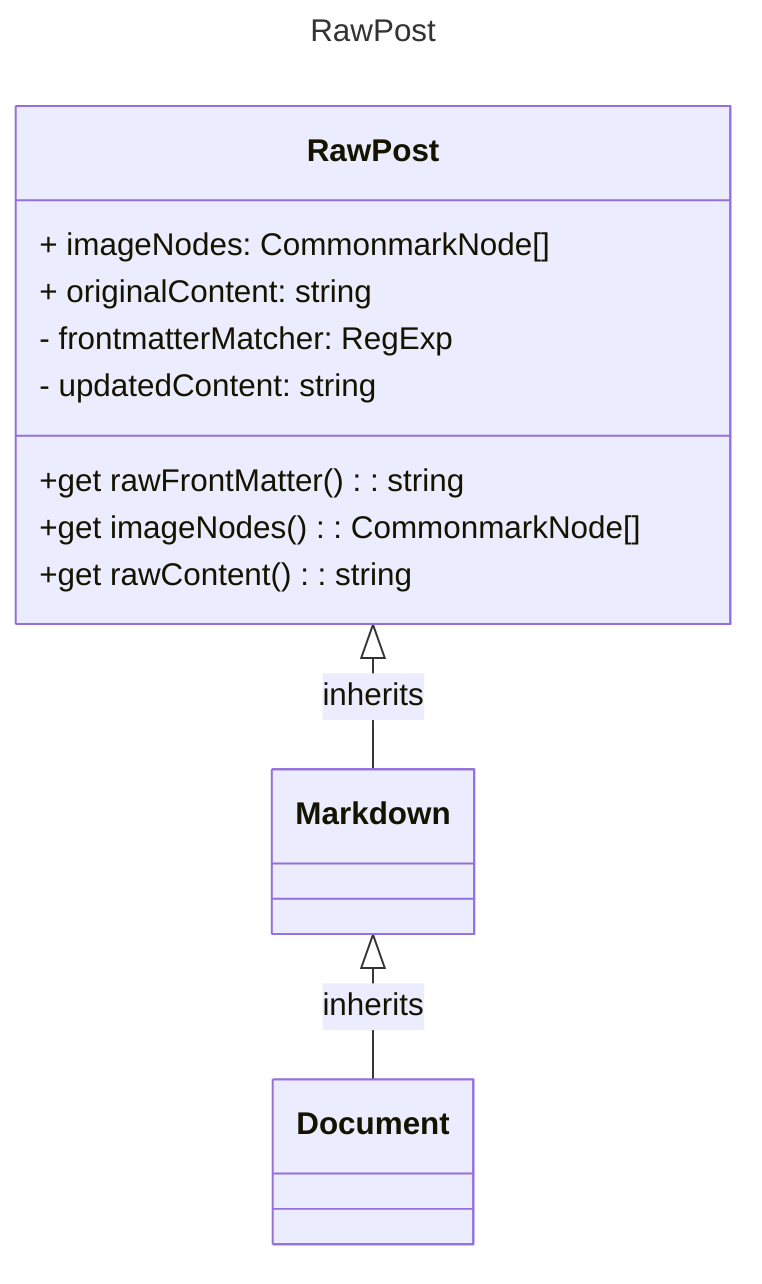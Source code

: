 ---
title: RawPost
---
classDiagram
    RawPost <|-- Markdown : inherits
    Markdown <|-- Document : inherits
    class RawPost {
        + imageNodes: CommonmarkNode[]
        + originalContent: string
        
        - frontmatterMatcher: RegExp
        - updatedContent: string

        +get rawFrontMatter(): string
        +get imageNodes(): CommonmarkNode[]
        +get rawContent(): string
    }